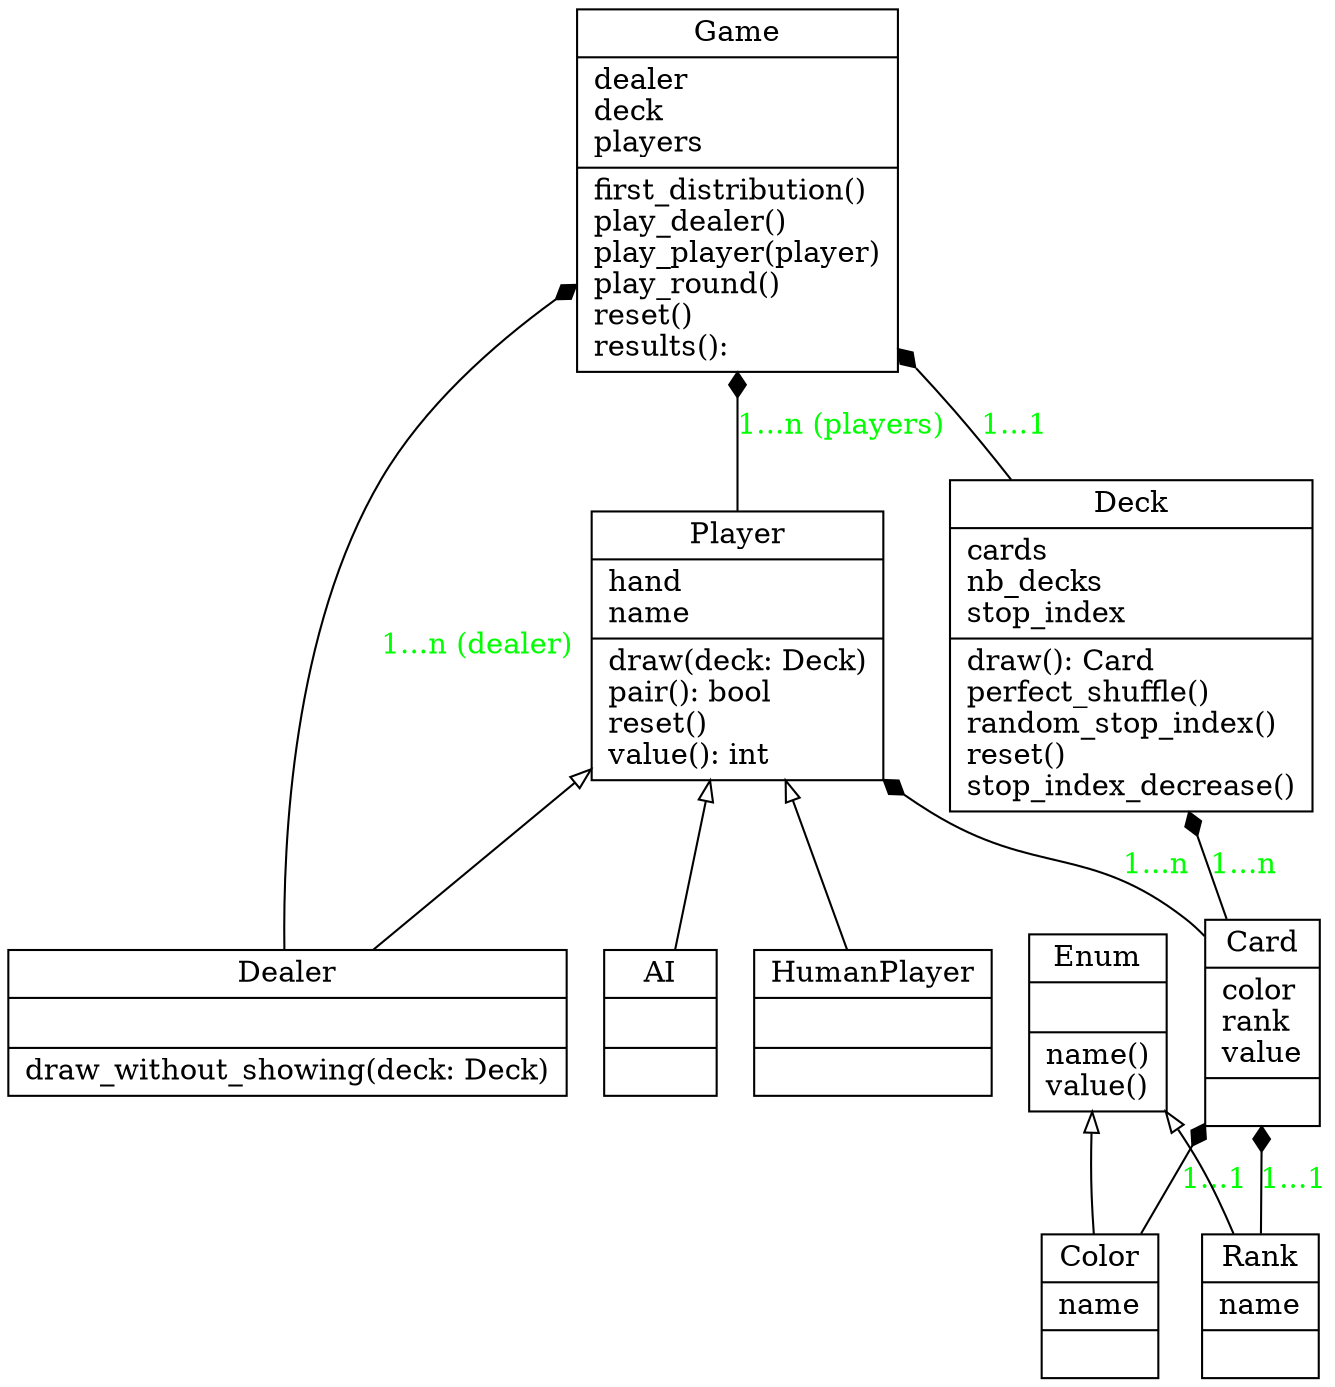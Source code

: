 digraph "classes" {
charset="utf-1"
rankdir=BT
"0" [label="{Game|dealer\ldeck\lplayers\l|first_distribution()\lplay_dealer()\lplay_player(player)\lplay_round()\lreset()\lresults(): \l}", shape="record"];

"1" [label="{Player|hand\lname\l|draw(deck: Deck)\lpair(): bool\lreset()\lvalue(): int\l}", shape="record"];
"2" [label="{HumanPlayer|\l|}", shape="record"];
"3" [label="{AI|\l|}", shape="record"];
"4" [label="{Dealer|\l|draw_without_showing(deck: Deck)\l}", shape="record"];
"5" [label="{Enum|\l|name()\lvalue()\l}", shape="record"];
"6" [label="{Deck|cards\lnb_decks\lstop_index\l|draw(): Card\lperfect_shuffle()\lrandom_stop_index()\lreset()\lstop_index_decrease()\l}", shape="record"];
"7" [label="{Card|color\lrank\lvalue\l|}", shape="record"];
"8" [label="{Color|name\l|}", shape="record"];
"9" [label="{Rank|name\l|}", shape="record"];

"3" -> "1" [arrowhead="empty", arrowtail="none"];
"8" -> "5" [arrowhead="empty", arrowtail="none"];
"4" -> "1" [arrowhead="empty", arrowtail="none"];
"2" -> "1" [arrowhead="empty", arrowtail="none"];
"9" -> "5" [arrowhead="empty", arrowtail="none"];
"7" -> "6" [arrowhead="diamond", arrowtail="none", fontcolor="green", label="1...n", style="solid"];
"4" -> "0" [arrowhead="diamond", arrowtail="none", fontcolor="green", label="1...n (dealer)", style="solid"];
"1" -> "0" [arrowhead="diamond", arrowtail="none", fontcolor="green", label="1...n (players)", style="solid"];
"6" -> "0" [arrowhead="diamond", arrowtail="none", fontcolor="green", label="1...1", style="solid"];
"7" -> "1" [arrowhead="diamond", arrowtail="none", fontcolor="green", label="1...n", style="solid"];
"8" -> "7" [arrowhead="diamond", arrowtail="none", fontcolor="green", label="1...1", style="solid"];
"9" -> "7" [arrowhead="diamond", arrowtail="none", fontcolor="green", label="1...1", style="solid"];
}
